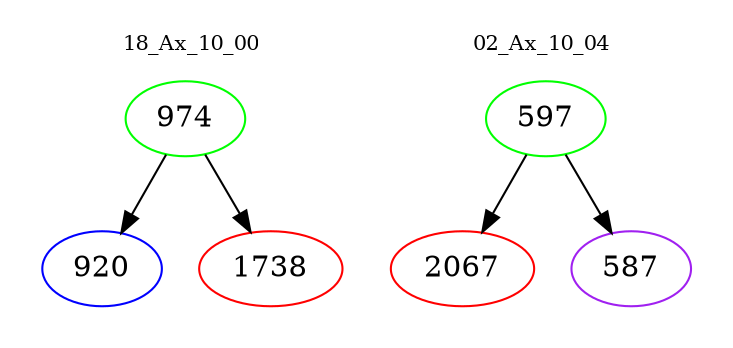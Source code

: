 digraph{
subgraph cluster_0 {
color = white
label = "18_Ax_10_00";
fontsize=10;
T0_974 [label="974", color="green"]
T0_974 -> T0_920 [color="black"]
T0_920 [label="920", color="blue"]
T0_974 -> T0_1738 [color="black"]
T0_1738 [label="1738", color="red"]
}
subgraph cluster_1 {
color = white
label = "02_Ax_10_04";
fontsize=10;
T1_597 [label="597", color="green"]
T1_597 -> T1_2067 [color="black"]
T1_2067 [label="2067", color="red"]
T1_597 -> T1_587 [color="black"]
T1_587 [label="587", color="purple"]
}
}
